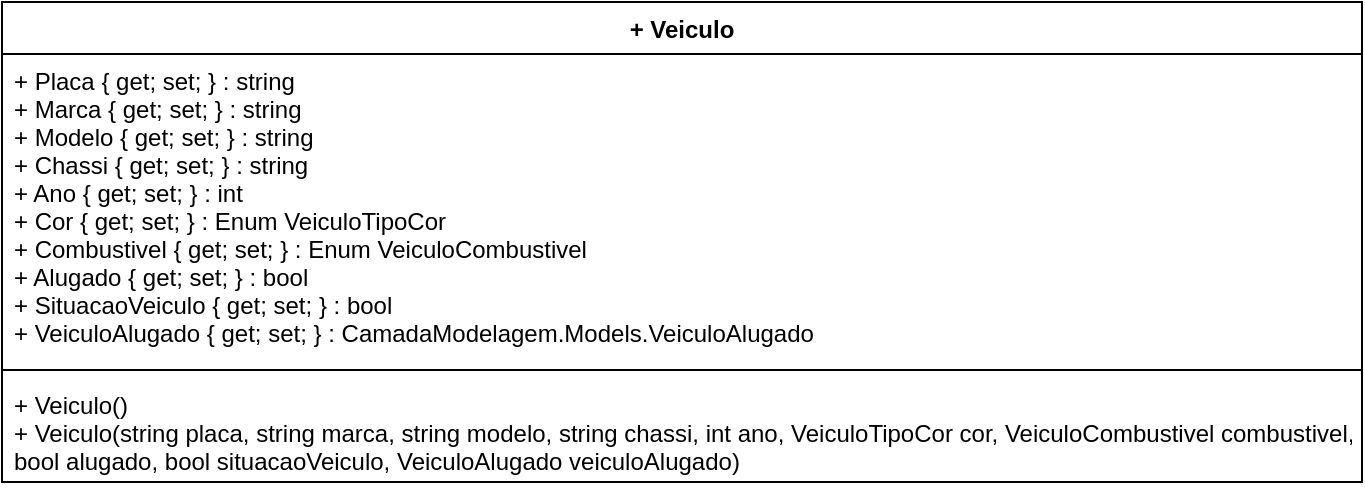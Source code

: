 <mxfile version="12.2.0" type="device" pages="1"><diagram id="aeH4SGEEoyOoiou1zF-Y" name="Page-1"><mxGraphModel dx="984" dy="349" grid="1" gridSize="10" guides="1" tooltips="1" connect="1" arrows="1" fold="1" page="1" pageScale="1" pageWidth="1169" pageHeight="827" math="0" shadow="0"><root><mxCell id="0"/><mxCell id="1" parent="0"/><mxCell id="QVzqmgC1aSP6FY4luHf9-1" value="+ Veiculo" style="swimlane;fontStyle=1;align=center;verticalAlign=top;childLayout=stackLayout;horizontal=1;startSize=26;horizontalStack=0;resizeParent=1;resizeParentMax=0;resizeLast=0;collapsible=1;marginBottom=0;" vertex="1" parent="1"><mxGeometry x="80" y="70" width="680" height="240" as="geometry"/></mxCell><mxCell id="QVzqmgC1aSP6FY4luHf9-2" value="+ Placa { get; set; } : string&#10;+ Marca { get; set; } : string&#10;+ Modelo { get; set; } : string&#10;+ Chassi { get; set; } : string&#10;+ Ano { get; set; } : int&#10;+ Cor { get; set; } : Enum VeiculoTipoCor&#10;+ Combustivel { get; set; } : Enum VeiculoCombustivel&#10;+ Alugado { get; set; } : bool&#10;+ SituacaoVeiculo { get; set; } : bool&#10;+ VeiculoAlugado { get; set; } : CamadaModelagem.Models.VeiculoAlugado" style="text;strokeColor=none;fillColor=none;align=left;verticalAlign=top;spacingLeft=4;spacingRight=4;overflow=hidden;rotatable=0;points=[[0,0.5],[1,0.5]];portConstraint=eastwest;" vertex="1" parent="QVzqmgC1aSP6FY4luHf9-1"><mxGeometry y="26" width="680" height="154" as="geometry"/></mxCell><mxCell id="QVzqmgC1aSP6FY4luHf9-3" value="" style="line;strokeWidth=1;fillColor=none;align=left;verticalAlign=middle;spacingTop=-1;spacingLeft=3;spacingRight=3;rotatable=0;labelPosition=right;points=[];portConstraint=eastwest;" vertex="1" parent="QVzqmgC1aSP6FY4luHf9-1"><mxGeometry y="180" width="680" height="8" as="geometry"/></mxCell><mxCell id="QVzqmgC1aSP6FY4luHf9-4" value="+ Veiculo()&#10;+ Veiculo(string placa, string marca, string modelo, string chassi, int ano, VeiculoTipoCor cor, VeiculoCombustivel combustivel,&#10;bool alugado, bool situacaoVeiculo, VeiculoAlugado veiculoAlugado)" style="text;strokeColor=none;fillColor=none;align=left;verticalAlign=top;spacingLeft=4;spacingRight=4;overflow=hidden;rotatable=0;points=[[0,0.5],[1,0.5]];portConstraint=eastwest;" vertex="1" parent="QVzqmgC1aSP6FY4luHf9-1"><mxGeometry y="188" width="680" height="52" as="geometry"/></mxCell></root></mxGraphModel></diagram></mxfile>